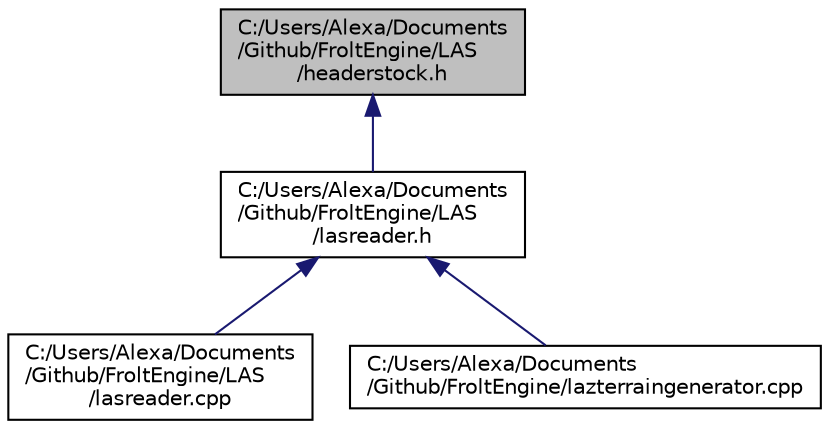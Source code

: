 digraph "C:/Users/Alexa/Documents/Github/FroltEngine/LAS/headerstock.h"
{
  edge [fontname="Helvetica",fontsize="10",labelfontname="Helvetica",labelfontsize="10"];
  node [fontname="Helvetica",fontsize="10",shape=record];
  Node1 [label="C:/Users/Alexa/Documents\l/Github/FroltEngine/LAS\l/headerstock.h",height=0.2,width=0.4,color="black", fillcolor="grey75", style="filled", fontcolor="black"];
  Node1 -> Node2 [dir="back",color="midnightblue",fontsize="10",style="solid",fontname="Helvetica"];
  Node2 [label="C:/Users/Alexa/Documents\l/Github/FroltEngine/LAS\l/lasreader.h",height=0.2,width=0.4,color="black", fillcolor="white", style="filled",URL="$lasreader_8h.html"];
  Node2 -> Node3 [dir="back",color="midnightblue",fontsize="10",style="solid",fontname="Helvetica"];
  Node3 [label="C:/Users/Alexa/Documents\l/Github/FroltEngine/LAS\l/lasreader.cpp",height=0.2,width=0.4,color="black", fillcolor="white", style="filled",URL="$lasreader_8cpp.html"];
  Node2 -> Node4 [dir="back",color="midnightblue",fontsize="10",style="solid",fontname="Helvetica"];
  Node4 [label="C:/Users/Alexa/Documents\l/Github/FroltEngine/lazterraingenerator.cpp",height=0.2,width=0.4,color="black", fillcolor="white", style="filled",URL="$lazterraingenerator_8cpp.html"];
}
